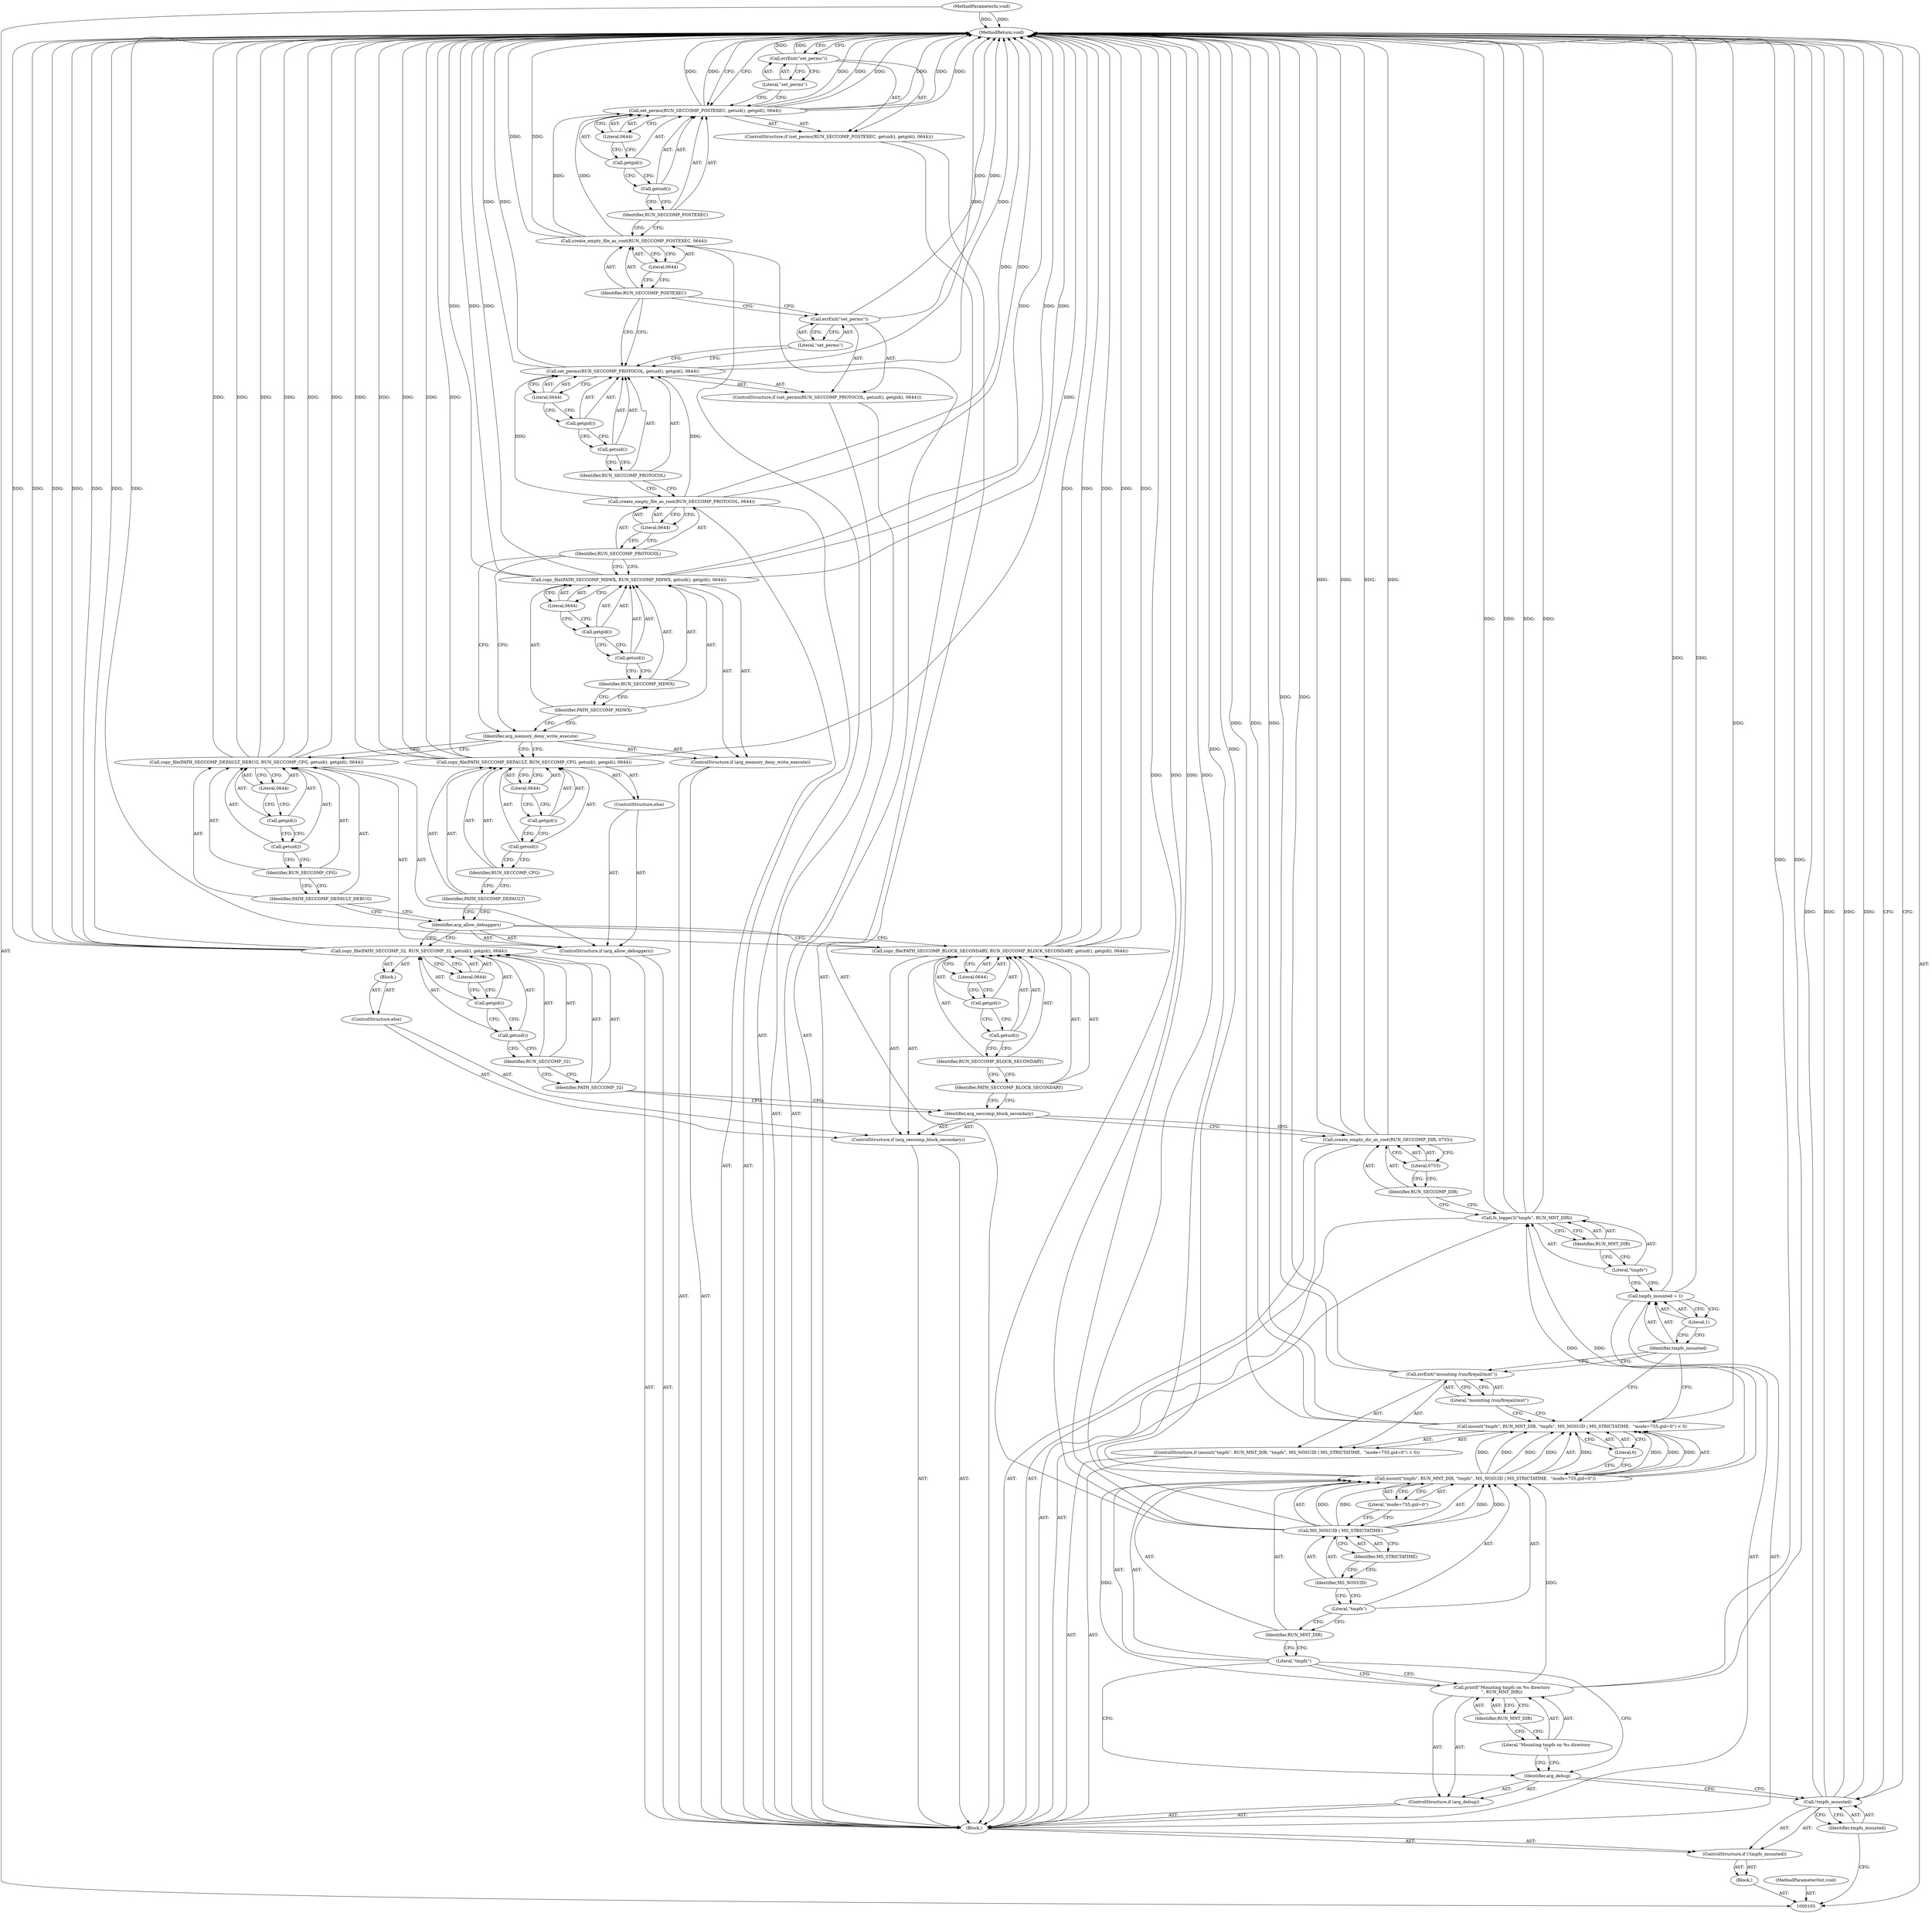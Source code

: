 digraph "0_firejail_eecf35c2f8249489a1d3e512bb07f0d427183134_0" {
"1000200" [label="(MethodReturn,void)"];
"1000106" [label="(MethodParameterIn,void)"];
"1000278" [label="(MethodParameterOut,void)"];
"1000107" [label="(Block,)"];
"1000136" [label="(Call,create_empty_dir_as_root(RUN_SECCOMP_DIR, 0755))"];
"1000137" [label="(Identifier,RUN_SECCOMP_DIR)"];
"1000138" [label="(Literal,0755)"];
"1000139" [label="(ControlStructure,if (arg_seccomp_block_secondary))"];
"1000140" [label="(Identifier,arg_seccomp_block_secondary)"];
"1000142" [label="(Identifier,PATH_SECCOMP_BLOCK_SECONDARY)"];
"1000141" [label="(Call,copy_file(PATH_SECCOMP_BLOCK_SECONDARY, RUN_SECCOMP_BLOCK_SECONDARY, getuid(), getgid(), 0644))"];
"1000143" [label="(Identifier,RUN_SECCOMP_BLOCK_SECONDARY)"];
"1000144" [label="(Call,getuid())"];
"1000145" [label="(Call,getgid())"];
"1000146" [label="(Literal,0644)"];
"1000147" [label="(ControlStructure,else)"];
"1000148" [label="(Block,)"];
"1000150" [label="(Identifier,PATH_SECCOMP_32)"];
"1000149" [label="(Call,copy_file(PATH_SECCOMP_32, RUN_SECCOMP_32, getuid(), getgid(), 0644))"];
"1000151" [label="(Identifier,RUN_SECCOMP_32)"];
"1000152" [label="(Call,getuid())"];
"1000153" [label="(Call,getgid())"];
"1000154" [label="(Literal,0644)"];
"1000155" [label="(ControlStructure,if (arg_allow_debuggers))"];
"1000156" [label="(Identifier,arg_allow_debuggers)"];
"1000158" [label="(Identifier,PATH_SECCOMP_DEFAULT_DEBUG)"];
"1000157" [label="(Call,copy_file(PATH_SECCOMP_DEFAULT_DEBUG, RUN_SECCOMP_CFG, getuid(), getgid(), 0644))"];
"1000159" [label="(Identifier,RUN_SECCOMP_CFG)"];
"1000160" [label="(Call,getuid())"];
"1000161" [label="(Call,getgid())"];
"1000162" [label="(Literal,0644)"];
"1000108" [label="(ControlStructure,if (!tmpfs_mounted))"];
"1000111" [label="(Block,)"];
"1000109" [label="(Call,!tmpfs_mounted)"];
"1000110" [label="(Identifier,tmpfs_mounted)"];
"1000163" [label="(ControlStructure,else)"];
"1000165" [label="(Identifier,PATH_SECCOMP_DEFAULT)"];
"1000164" [label="(Call,copy_file(PATH_SECCOMP_DEFAULT, RUN_SECCOMP_CFG, getuid(), getgid(), 0644))"];
"1000166" [label="(Identifier,RUN_SECCOMP_CFG)"];
"1000167" [label="(Call,getuid())"];
"1000168" [label="(Call,getgid())"];
"1000169" [label="(Literal,0644)"];
"1000170" [label="(ControlStructure,if (arg_memory_deny_write_execute))"];
"1000171" [label="(Identifier,arg_memory_deny_write_execute)"];
"1000173" [label="(Identifier,PATH_SECCOMP_MDWX)"];
"1000172" [label="(Call,copy_file(PATH_SECCOMP_MDWX, RUN_SECCOMP_MDWX, getuid(), getgid(), 0644))"];
"1000174" [label="(Identifier,RUN_SECCOMP_MDWX)"];
"1000175" [label="(Call,getuid())"];
"1000176" [label="(Call,getgid())"];
"1000177" [label="(Literal,0644)"];
"1000178" [label="(Call,create_empty_file_as_root(RUN_SECCOMP_PROTOCOL, 0644))"];
"1000179" [label="(Identifier,RUN_SECCOMP_PROTOCOL)"];
"1000180" [label="(Literal,0644)"];
"1000183" [label="(Identifier,RUN_SECCOMP_PROTOCOL)"];
"1000181" [label="(ControlStructure,if (set_perms(RUN_SECCOMP_PROTOCOL, getuid(), getgid(), 0644)))"];
"1000184" [label="(Call,getuid())"];
"1000185" [label="(Call,getgid())"];
"1000186" [label="(Literal,0644)"];
"1000182" [label="(Call,set_perms(RUN_SECCOMP_PROTOCOL, getuid(), getgid(), 0644))"];
"1000188" [label="(Literal,\"set_perms\")"];
"1000187" [label="(Call,errExit(\"set_perms\"))"];
"1000189" [label="(Call,create_empty_file_as_root(RUN_SECCOMP_POSTEXEC, 0644))"];
"1000190" [label="(Identifier,RUN_SECCOMP_POSTEXEC)"];
"1000191" [label="(Literal,0644)"];
"1000194" [label="(Identifier,RUN_SECCOMP_POSTEXEC)"];
"1000192" [label="(ControlStructure,if (set_perms(RUN_SECCOMP_POSTEXEC, getuid(), getgid(), 0644)))"];
"1000195" [label="(Call,getuid())"];
"1000196" [label="(Call,getgid())"];
"1000197" [label="(Literal,0644)"];
"1000193" [label="(Call,set_perms(RUN_SECCOMP_POSTEXEC, getuid(), getgid(), 0644))"];
"1000112" [label="(ControlStructure,if (arg_debug))"];
"1000113" [label="(Identifier,arg_debug)"];
"1000199" [label="(Literal,\"set_perms\")"];
"1000198" [label="(Call,errExit(\"set_perms\"))"];
"1000115" [label="(Literal,\"Mounting tmpfs on %s directory\n\")"];
"1000114" [label="(Call,printf(\"Mounting tmpfs on %s directory\n\", RUN_MNT_DIR))"];
"1000116" [label="(Identifier,RUN_MNT_DIR)"];
"1000120" [label="(Literal,\"tmpfs\")"];
"1000117" [label="(ControlStructure,if (mount(\"tmpfs\", RUN_MNT_DIR, \"tmpfs\", MS_NOSUID | MS_STRICTATIME,  \"mode=755,gid=0\") < 0))"];
"1000121" [label="(Identifier,RUN_MNT_DIR)"];
"1000122" [label="(Literal,\"tmpfs\")"];
"1000123" [label="(Call,MS_NOSUID | MS_STRICTATIME)"];
"1000124" [label="(Identifier,MS_NOSUID)"];
"1000125" [label="(Identifier,MS_STRICTATIME)"];
"1000118" [label="(Call,mount(\"tmpfs\", RUN_MNT_DIR, \"tmpfs\", MS_NOSUID | MS_STRICTATIME,  \"mode=755,gid=0\") < 0)"];
"1000119" [label="(Call,mount(\"tmpfs\", RUN_MNT_DIR, \"tmpfs\", MS_NOSUID | MS_STRICTATIME,  \"mode=755,gid=0\"))"];
"1000126" [label="(Literal,\"mode=755,gid=0\")"];
"1000127" [label="(Literal,0)"];
"1000129" [label="(Literal,\"mounting /run/firejail/mnt\")"];
"1000128" [label="(Call,errExit(\"mounting /run/firejail/mnt\"))"];
"1000132" [label="(Literal,1)"];
"1000130" [label="(Call,tmpfs_mounted = 1)"];
"1000131" [label="(Identifier,tmpfs_mounted)"];
"1000134" [label="(Literal,\"tmpfs\")"];
"1000135" [label="(Identifier,RUN_MNT_DIR)"];
"1000133" [label="(Call,fs_logger2(\"tmpfs\", RUN_MNT_DIR))"];
"1000200" -> "1000105"  [label="AST: "];
"1000200" -> "1000198"  [label="CFG: "];
"1000200" -> "1000193"  [label="CFG: "];
"1000200" -> "1000109"  [label="CFG: "];
"1000149" -> "1000200"  [label="DDG: "];
"1000149" -> "1000200"  [label="DDG: "];
"1000149" -> "1000200"  [label="DDG: "];
"1000157" -> "1000200"  [label="DDG: "];
"1000157" -> "1000200"  [label="DDG: "];
"1000157" -> "1000200"  [label="DDG: "];
"1000118" -> "1000200"  [label="DDG: "];
"1000118" -> "1000200"  [label="DDG: "];
"1000133" -> "1000200"  [label="DDG: "];
"1000133" -> "1000200"  [label="DDG: "];
"1000128" -> "1000200"  [label="DDG: "];
"1000193" -> "1000200"  [label="DDG: "];
"1000193" -> "1000200"  [label="DDG: "];
"1000193" -> "1000200"  [label="DDG: "];
"1000193" -> "1000200"  [label="DDG: "];
"1000182" -> "1000200"  [label="DDG: "];
"1000182" -> "1000200"  [label="DDG: "];
"1000178" -> "1000200"  [label="DDG: "];
"1000164" -> "1000200"  [label="DDG: "];
"1000164" -> "1000200"  [label="DDG: "];
"1000164" -> "1000200"  [label="DDG: "];
"1000172" -> "1000200"  [label="DDG: "];
"1000172" -> "1000200"  [label="DDG: "];
"1000172" -> "1000200"  [label="DDG: "];
"1000187" -> "1000200"  [label="DDG: "];
"1000141" -> "1000200"  [label="DDG: "];
"1000141" -> "1000200"  [label="DDG: "];
"1000141" -> "1000200"  [label="DDG: "];
"1000123" -> "1000200"  [label="DDG: "];
"1000123" -> "1000200"  [label="DDG: "];
"1000114" -> "1000200"  [label="DDG: "];
"1000189" -> "1000200"  [label="DDG: "];
"1000119" -> "1000200"  [label="DDG: "];
"1000109" -> "1000200"  [label="DDG: "];
"1000109" -> "1000200"  [label="DDG: "];
"1000136" -> "1000200"  [label="DDG: "];
"1000136" -> "1000200"  [label="DDG: "];
"1000106" -> "1000200"  [label="DDG: "];
"1000130" -> "1000200"  [label="DDG: "];
"1000198" -> "1000200"  [label="DDG: "];
"1000106" -> "1000105"  [label="AST: "];
"1000106" -> "1000200"  [label="DDG: "];
"1000278" -> "1000105"  [label="AST: "];
"1000107" -> "1000105"  [label="AST: "];
"1000108" -> "1000107"  [label="AST: "];
"1000136" -> "1000111"  [label="AST: "];
"1000136" -> "1000138"  [label="CFG: "];
"1000137" -> "1000136"  [label="AST: "];
"1000138" -> "1000136"  [label="AST: "];
"1000140" -> "1000136"  [label="CFG: "];
"1000136" -> "1000200"  [label="DDG: "];
"1000136" -> "1000200"  [label="DDG: "];
"1000137" -> "1000136"  [label="AST: "];
"1000137" -> "1000133"  [label="CFG: "];
"1000138" -> "1000137"  [label="CFG: "];
"1000138" -> "1000136"  [label="AST: "];
"1000138" -> "1000137"  [label="CFG: "];
"1000136" -> "1000138"  [label="CFG: "];
"1000139" -> "1000111"  [label="AST: "];
"1000140" -> "1000139"  [label="AST: "];
"1000141" -> "1000139"  [label="AST: "];
"1000147" -> "1000139"  [label="AST: "];
"1000140" -> "1000139"  [label="AST: "];
"1000140" -> "1000136"  [label="CFG: "];
"1000142" -> "1000140"  [label="CFG: "];
"1000150" -> "1000140"  [label="CFG: "];
"1000142" -> "1000141"  [label="AST: "];
"1000142" -> "1000140"  [label="CFG: "];
"1000143" -> "1000142"  [label="CFG: "];
"1000141" -> "1000139"  [label="AST: "];
"1000141" -> "1000146"  [label="CFG: "];
"1000142" -> "1000141"  [label="AST: "];
"1000143" -> "1000141"  [label="AST: "];
"1000144" -> "1000141"  [label="AST: "];
"1000145" -> "1000141"  [label="AST: "];
"1000146" -> "1000141"  [label="AST: "];
"1000156" -> "1000141"  [label="CFG: "];
"1000141" -> "1000200"  [label="DDG: "];
"1000141" -> "1000200"  [label="DDG: "];
"1000141" -> "1000200"  [label="DDG: "];
"1000143" -> "1000141"  [label="AST: "];
"1000143" -> "1000142"  [label="CFG: "];
"1000144" -> "1000143"  [label="CFG: "];
"1000144" -> "1000141"  [label="AST: "];
"1000144" -> "1000143"  [label="CFG: "];
"1000145" -> "1000144"  [label="CFG: "];
"1000145" -> "1000141"  [label="AST: "];
"1000145" -> "1000144"  [label="CFG: "];
"1000146" -> "1000145"  [label="CFG: "];
"1000146" -> "1000141"  [label="AST: "];
"1000146" -> "1000145"  [label="CFG: "];
"1000141" -> "1000146"  [label="CFG: "];
"1000147" -> "1000139"  [label="AST: "];
"1000148" -> "1000147"  [label="AST: "];
"1000148" -> "1000147"  [label="AST: "];
"1000149" -> "1000148"  [label="AST: "];
"1000150" -> "1000149"  [label="AST: "];
"1000150" -> "1000140"  [label="CFG: "];
"1000151" -> "1000150"  [label="CFG: "];
"1000149" -> "1000148"  [label="AST: "];
"1000149" -> "1000154"  [label="CFG: "];
"1000150" -> "1000149"  [label="AST: "];
"1000151" -> "1000149"  [label="AST: "];
"1000152" -> "1000149"  [label="AST: "];
"1000153" -> "1000149"  [label="AST: "];
"1000154" -> "1000149"  [label="AST: "];
"1000156" -> "1000149"  [label="CFG: "];
"1000149" -> "1000200"  [label="DDG: "];
"1000149" -> "1000200"  [label="DDG: "];
"1000149" -> "1000200"  [label="DDG: "];
"1000151" -> "1000149"  [label="AST: "];
"1000151" -> "1000150"  [label="CFG: "];
"1000152" -> "1000151"  [label="CFG: "];
"1000152" -> "1000149"  [label="AST: "];
"1000152" -> "1000151"  [label="CFG: "];
"1000153" -> "1000152"  [label="CFG: "];
"1000153" -> "1000149"  [label="AST: "];
"1000153" -> "1000152"  [label="CFG: "];
"1000154" -> "1000153"  [label="CFG: "];
"1000154" -> "1000149"  [label="AST: "];
"1000154" -> "1000153"  [label="CFG: "];
"1000149" -> "1000154"  [label="CFG: "];
"1000155" -> "1000111"  [label="AST: "];
"1000156" -> "1000155"  [label="AST: "];
"1000157" -> "1000155"  [label="AST: "];
"1000163" -> "1000155"  [label="AST: "];
"1000156" -> "1000155"  [label="AST: "];
"1000156" -> "1000141"  [label="CFG: "];
"1000156" -> "1000149"  [label="CFG: "];
"1000158" -> "1000156"  [label="CFG: "];
"1000165" -> "1000156"  [label="CFG: "];
"1000158" -> "1000157"  [label="AST: "];
"1000158" -> "1000156"  [label="CFG: "];
"1000159" -> "1000158"  [label="CFG: "];
"1000157" -> "1000155"  [label="AST: "];
"1000157" -> "1000162"  [label="CFG: "];
"1000158" -> "1000157"  [label="AST: "];
"1000159" -> "1000157"  [label="AST: "];
"1000160" -> "1000157"  [label="AST: "];
"1000161" -> "1000157"  [label="AST: "];
"1000162" -> "1000157"  [label="AST: "];
"1000171" -> "1000157"  [label="CFG: "];
"1000157" -> "1000200"  [label="DDG: "];
"1000157" -> "1000200"  [label="DDG: "];
"1000157" -> "1000200"  [label="DDG: "];
"1000159" -> "1000157"  [label="AST: "];
"1000159" -> "1000158"  [label="CFG: "];
"1000160" -> "1000159"  [label="CFG: "];
"1000160" -> "1000157"  [label="AST: "];
"1000160" -> "1000159"  [label="CFG: "];
"1000161" -> "1000160"  [label="CFG: "];
"1000161" -> "1000157"  [label="AST: "];
"1000161" -> "1000160"  [label="CFG: "];
"1000162" -> "1000161"  [label="CFG: "];
"1000162" -> "1000157"  [label="AST: "];
"1000162" -> "1000161"  [label="CFG: "];
"1000157" -> "1000162"  [label="CFG: "];
"1000108" -> "1000107"  [label="AST: "];
"1000109" -> "1000108"  [label="AST: "];
"1000111" -> "1000108"  [label="AST: "];
"1000111" -> "1000108"  [label="AST: "];
"1000112" -> "1000111"  [label="AST: "];
"1000117" -> "1000111"  [label="AST: "];
"1000130" -> "1000111"  [label="AST: "];
"1000133" -> "1000111"  [label="AST: "];
"1000136" -> "1000111"  [label="AST: "];
"1000139" -> "1000111"  [label="AST: "];
"1000155" -> "1000111"  [label="AST: "];
"1000170" -> "1000111"  [label="AST: "];
"1000178" -> "1000111"  [label="AST: "];
"1000181" -> "1000111"  [label="AST: "];
"1000189" -> "1000111"  [label="AST: "];
"1000192" -> "1000111"  [label="AST: "];
"1000109" -> "1000108"  [label="AST: "];
"1000109" -> "1000110"  [label="CFG: "];
"1000110" -> "1000109"  [label="AST: "];
"1000113" -> "1000109"  [label="CFG: "];
"1000200" -> "1000109"  [label="CFG: "];
"1000109" -> "1000200"  [label="DDG: "];
"1000109" -> "1000200"  [label="DDG: "];
"1000110" -> "1000109"  [label="AST: "];
"1000110" -> "1000105"  [label="CFG: "];
"1000109" -> "1000110"  [label="CFG: "];
"1000163" -> "1000155"  [label="AST: "];
"1000164" -> "1000163"  [label="AST: "];
"1000165" -> "1000164"  [label="AST: "];
"1000165" -> "1000156"  [label="CFG: "];
"1000166" -> "1000165"  [label="CFG: "];
"1000164" -> "1000163"  [label="AST: "];
"1000164" -> "1000169"  [label="CFG: "];
"1000165" -> "1000164"  [label="AST: "];
"1000166" -> "1000164"  [label="AST: "];
"1000167" -> "1000164"  [label="AST: "];
"1000168" -> "1000164"  [label="AST: "];
"1000169" -> "1000164"  [label="AST: "];
"1000171" -> "1000164"  [label="CFG: "];
"1000164" -> "1000200"  [label="DDG: "];
"1000164" -> "1000200"  [label="DDG: "];
"1000164" -> "1000200"  [label="DDG: "];
"1000166" -> "1000164"  [label="AST: "];
"1000166" -> "1000165"  [label="CFG: "];
"1000167" -> "1000166"  [label="CFG: "];
"1000167" -> "1000164"  [label="AST: "];
"1000167" -> "1000166"  [label="CFG: "];
"1000168" -> "1000167"  [label="CFG: "];
"1000168" -> "1000164"  [label="AST: "];
"1000168" -> "1000167"  [label="CFG: "];
"1000169" -> "1000168"  [label="CFG: "];
"1000169" -> "1000164"  [label="AST: "];
"1000169" -> "1000168"  [label="CFG: "];
"1000164" -> "1000169"  [label="CFG: "];
"1000170" -> "1000111"  [label="AST: "];
"1000171" -> "1000170"  [label="AST: "];
"1000172" -> "1000170"  [label="AST: "];
"1000171" -> "1000170"  [label="AST: "];
"1000171" -> "1000157"  [label="CFG: "];
"1000171" -> "1000164"  [label="CFG: "];
"1000173" -> "1000171"  [label="CFG: "];
"1000179" -> "1000171"  [label="CFG: "];
"1000173" -> "1000172"  [label="AST: "];
"1000173" -> "1000171"  [label="CFG: "];
"1000174" -> "1000173"  [label="CFG: "];
"1000172" -> "1000170"  [label="AST: "];
"1000172" -> "1000177"  [label="CFG: "];
"1000173" -> "1000172"  [label="AST: "];
"1000174" -> "1000172"  [label="AST: "];
"1000175" -> "1000172"  [label="AST: "];
"1000176" -> "1000172"  [label="AST: "];
"1000177" -> "1000172"  [label="AST: "];
"1000179" -> "1000172"  [label="CFG: "];
"1000172" -> "1000200"  [label="DDG: "];
"1000172" -> "1000200"  [label="DDG: "];
"1000172" -> "1000200"  [label="DDG: "];
"1000174" -> "1000172"  [label="AST: "];
"1000174" -> "1000173"  [label="CFG: "];
"1000175" -> "1000174"  [label="CFG: "];
"1000175" -> "1000172"  [label="AST: "];
"1000175" -> "1000174"  [label="CFG: "];
"1000176" -> "1000175"  [label="CFG: "];
"1000176" -> "1000172"  [label="AST: "];
"1000176" -> "1000175"  [label="CFG: "];
"1000177" -> "1000176"  [label="CFG: "];
"1000177" -> "1000172"  [label="AST: "];
"1000177" -> "1000176"  [label="CFG: "];
"1000172" -> "1000177"  [label="CFG: "];
"1000178" -> "1000111"  [label="AST: "];
"1000178" -> "1000180"  [label="CFG: "];
"1000179" -> "1000178"  [label="AST: "];
"1000180" -> "1000178"  [label="AST: "];
"1000183" -> "1000178"  [label="CFG: "];
"1000178" -> "1000200"  [label="DDG: "];
"1000178" -> "1000182"  [label="DDG: "];
"1000179" -> "1000178"  [label="AST: "];
"1000179" -> "1000172"  [label="CFG: "];
"1000179" -> "1000171"  [label="CFG: "];
"1000180" -> "1000179"  [label="CFG: "];
"1000180" -> "1000178"  [label="AST: "];
"1000180" -> "1000179"  [label="CFG: "];
"1000178" -> "1000180"  [label="CFG: "];
"1000183" -> "1000182"  [label="AST: "];
"1000183" -> "1000178"  [label="CFG: "];
"1000184" -> "1000183"  [label="CFG: "];
"1000181" -> "1000111"  [label="AST: "];
"1000182" -> "1000181"  [label="AST: "];
"1000187" -> "1000181"  [label="AST: "];
"1000184" -> "1000182"  [label="AST: "];
"1000184" -> "1000183"  [label="CFG: "];
"1000185" -> "1000184"  [label="CFG: "];
"1000185" -> "1000182"  [label="AST: "];
"1000185" -> "1000184"  [label="CFG: "];
"1000186" -> "1000185"  [label="CFG: "];
"1000186" -> "1000182"  [label="AST: "];
"1000186" -> "1000185"  [label="CFG: "];
"1000182" -> "1000186"  [label="CFG: "];
"1000182" -> "1000181"  [label="AST: "];
"1000182" -> "1000186"  [label="CFG: "];
"1000183" -> "1000182"  [label="AST: "];
"1000184" -> "1000182"  [label="AST: "];
"1000185" -> "1000182"  [label="AST: "];
"1000186" -> "1000182"  [label="AST: "];
"1000188" -> "1000182"  [label="CFG: "];
"1000190" -> "1000182"  [label="CFG: "];
"1000182" -> "1000200"  [label="DDG: "];
"1000182" -> "1000200"  [label="DDG: "];
"1000178" -> "1000182"  [label="DDG: "];
"1000188" -> "1000187"  [label="AST: "];
"1000188" -> "1000182"  [label="CFG: "];
"1000187" -> "1000188"  [label="CFG: "];
"1000187" -> "1000181"  [label="AST: "];
"1000187" -> "1000188"  [label="CFG: "];
"1000188" -> "1000187"  [label="AST: "];
"1000190" -> "1000187"  [label="CFG: "];
"1000187" -> "1000200"  [label="DDG: "];
"1000189" -> "1000111"  [label="AST: "];
"1000189" -> "1000191"  [label="CFG: "];
"1000190" -> "1000189"  [label="AST: "];
"1000191" -> "1000189"  [label="AST: "];
"1000194" -> "1000189"  [label="CFG: "];
"1000189" -> "1000200"  [label="DDG: "];
"1000189" -> "1000193"  [label="DDG: "];
"1000190" -> "1000189"  [label="AST: "];
"1000190" -> "1000187"  [label="CFG: "];
"1000190" -> "1000182"  [label="CFG: "];
"1000191" -> "1000190"  [label="CFG: "];
"1000191" -> "1000189"  [label="AST: "];
"1000191" -> "1000190"  [label="CFG: "];
"1000189" -> "1000191"  [label="CFG: "];
"1000194" -> "1000193"  [label="AST: "];
"1000194" -> "1000189"  [label="CFG: "];
"1000195" -> "1000194"  [label="CFG: "];
"1000192" -> "1000111"  [label="AST: "];
"1000193" -> "1000192"  [label="AST: "];
"1000198" -> "1000192"  [label="AST: "];
"1000195" -> "1000193"  [label="AST: "];
"1000195" -> "1000194"  [label="CFG: "];
"1000196" -> "1000195"  [label="CFG: "];
"1000196" -> "1000193"  [label="AST: "];
"1000196" -> "1000195"  [label="CFG: "];
"1000197" -> "1000196"  [label="CFG: "];
"1000197" -> "1000193"  [label="AST: "];
"1000197" -> "1000196"  [label="CFG: "];
"1000193" -> "1000197"  [label="CFG: "];
"1000193" -> "1000192"  [label="AST: "];
"1000193" -> "1000197"  [label="CFG: "];
"1000194" -> "1000193"  [label="AST: "];
"1000195" -> "1000193"  [label="AST: "];
"1000196" -> "1000193"  [label="AST: "];
"1000197" -> "1000193"  [label="AST: "];
"1000199" -> "1000193"  [label="CFG: "];
"1000200" -> "1000193"  [label="CFG: "];
"1000193" -> "1000200"  [label="DDG: "];
"1000193" -> "1000200"  [label="DDG: "];
"1000193" -> "1000200"  [label="DDG: "];
"1000193" -> "1000200"  [label="DDG: "];
"1000189" -> "1000193"  [label="DDG: "];
"1000112" -> "1000111"  [label="AST: "];
"1000113" -> "1000112"  [label="AST: "];
"1000114" -> "1000112"  [label="AST: "];
"1000113" -> "1000112"  [label="AST: "];
"1000113" -> "1000109"  [label="CFG: "];
"1000115" -> "1000113"  [label="CFG: "];
"1000120" -> "1000113"  [label="CFG: "];
"1000199" -> "1000198"  [label="AST: "];
"1000199" -> "1000193"  [label="CFG: "];
"1000198" -> "1000199"  [label="CFG: "];
"1000198" -> "1000192"  [label="AST: "];
"1000198" -> "1000199"  [label="CFG: "];
"1000199" -> "1000198"  [label="AST: "];
"1000200" -> "1000198"  [label="CFG: "];
"1000198" -> "1000200"  [label="DDG: "];
"1000115" -> "1000114"  [label="AST: "];
"1000115" -> "1000113"  [label="CFG: "];
"1000116" -> "1000115"  [label="CFG: "];
"1000114" -> "1000112"  [label="AST: "];
"1000114" -> "1000116"  [label="CFG: "];
"1000115" -> "1000114"  [label="AST: "];
"1000116" -> "1000114"  [label="AST: "];
"1000120" -> "1000114"  [label="CFG: "];
"1000114" -> "1000200"  [label="DDG: "];
"1000114" -> "1000119"  [label="DDG: "];
"1000116" -> "1000114"  [label="AST: "];
"1000116" -> "1000115"  [label="CFG: "];
"1000114" -> "1000116"  [label="CFG: "];
"1000120" -> "1000119"  [label="AST: "];
"1000120" -> "1000114"  [label="CFG: "];
"1000120" -> "1000113"  [label="CFG: "];
"1000121" -> "1000120"  [label="CFG: "];
"1000117" -> "1000111"  [label="AST: "];
"1000118" -> "1000117"  [label="AST: "];
"1000128" -> "1000117"  [label="AST: "];
"1000121" -> "1000119"  [label="AST: "];
"1000121" -> "1000120"  [label="CFG: "];
"1000122" -> "1000121"  [label="CFG: "];
"1000122" -> "1000119"  [label="AST: "];
"1000122" -> "1000121"  [label="CFG: "];
"1000124" -> "1000122"  [label="CFG: "];
"1000123" -> "1000119"  [label="AST: "];
"1000123" -> "1000125"  [label="CFG: "];
"1000124" -> "1000123"  [label="AST: "];
"1000125" -> "1000123"  [label="AST: "];
"1000126" -> "1000123"  [label="CFG: "];
"1000123" -> "1000200"  [label="DDG: "];
"1000123" -> "1000200"  [label="DDG: "];
"1000123" -> "1000119"  [label="DDG: "];
"1000123" -> "1000119"  [label="DDG: "];
"1000124" -> "1000123"  [label="AST: "];
"1000124" -> "1000122"  [label="CFG: "];
"1000125" -> "1000124"  [label="CFG: "];
"1000125" -> "1000123"  [label="AST: "];
"1000125" -> "1000124"  [label="CFG: "];
"1000123" -> "1000125"  [label="CFG: "];
"1000118" -> "1000117"  [label="AST: "];
"1000118" -> "1000127"  [label="CFG: "];
"1000119" -> "1000118"  [label="AST: "];
"1000127" -> "1000118"  [label="AST: "];
"1000129" -> "1000118"  [label="CFG: "];
"1000131" -> "1000118"  [label="CFG: "];
"1000118" -> "1000200"  [label="DDG: "];
"1000118" -> "1000200"  [label="DDG: "];
"1000119" -> "1000118"  [label="DDG: "];
"1000119" -> "1000118"  [label="DDG: "];
"1000119" -> "1000118"  [label="DDG: "];
"1000119" -> "1000118"  [label="DDG: "];
"1000119" -> "1000118"  [label="AST: "];
"1000119" -> "1000126"  [label="CFG: "];
"1000120" -> "1000119"  [label="AST: "];
"1000121" -> "1000119"  [label="AST: "];
"1000122" -> "1000119"  [label="AST: "];
"1000123" -> "1000119"  [label="AST: "];
"1000126" -> "1000119"  [label="AST: "];
"1000127" -> "1000119"  [label="CFG: "];
"1000119" -> "1000200"  [label="DDG: "];
"1000119" -> "1000118"  [label="DDG: "];
"1000119" -> "1000118"  [label="DDG: "];
"1000119" -> "1000118"  [label="DDG: "];
"1000119" -> "1000118"  [label="DDG: "];
"1000114" -> "1000119"  [label="DDG: "];
"1000123" -> "1000119"  [label="DDG: "];
"1000123" -> "1000119"  [label="DDG: "];
"1000119" -> "1000133"  [label="DDG: "];
"1000126" -> "1000119"  [label="AST: "];
"1000126" -> "1000123"  [label="CFG: "];
"1000119" -> "1000126"  [label="CFG: "];
"1000127" -> "1000118"  [label="AST: "];
"1000127" -> "1000119"  [label="CFG: "];
"1000118" -> "1000127"  [label="CFG: "];
"1000129" -> "1000128"  [label="AST: "];
"1000129" -> "1000118"  [label="CFG: "];
"1000128" -> "1000129"  [label="CFG: "];
"1000128" -> "1000117"  [label="AST: "];
"1000128" -> "1000129"  [label="CFG: "];
"1000129" -> "1000128"  [label="AST: "];
"1000131" -> "1000128"  [label="CFG: "];
"1000128" -> "1000200"  [label="DDG: "];
"1000132" -> "1000130"  [label="AST: "];
"1000132" -> "1000131"  [label="CFG: "];
"1000130" -> "1000132"  [label="CFG: "];
"1000130" -> "1000111"  [label="AST: "];
"1000130" -> "1000132"  [label="CFG: "];
"1000131" -> "1000130"  [label="AST: "];
"1000132" -> "1000130"  [label="AST: "];
"1000134" -> "1000130"  [label="CFG: "];
"1000130" -> "1000200"  [label="DDG: "];
"1000131" -> "1000130"  [label="AST: "];
"1000131" -> "1000128"  [label="CFG: "];
"1000131" -> "1000118"  [label="CFG: "];
"1000132" -> "1000131"  [label="CFG: "];
"1000134" -> "1000133"  [label="AST: "];
"1000134" -> "1000130"  [label="CFG: "];
"1000135" -> "1000134"  [label="CFG: "];
"1000135" -> "1000133"  [label="AST: "];
"1000135" -> "1000134"  [label="CFG: "];
"1000133" -> "1000135"  [label="CFG: "];
"1000133" -> "1000111"  [label="AST: "];
"1000133" -> "1000135"  [label="CFG: "];
"1000134" -> "1000133"  [label="AST: "];
"1000135" -> "1000133"  [label="AST: "];
"1000137" -> "1000133"  [label="CFG: "];
"1000133" -> "1000200"  [label="DDG: "];
"1000133" -> "1000200"  [label="DDG: "];
"1000119" -> "1000133"  [label="DDG: "];
}
